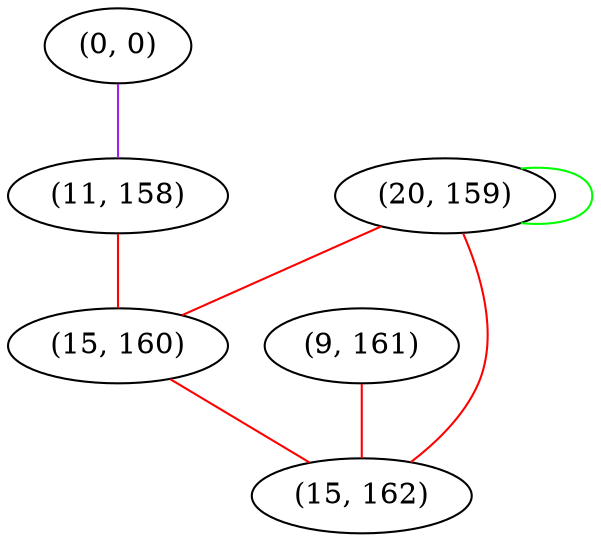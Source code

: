 graph "" {
"(0, 0)";
"(9, 161)";
"(11, 158)";
"(20, 159)";
"(15, 160)";
"(15, 162)";
"(0, 0)" -- "(11, 158)"  [color=purple, key=0, weight=4];
"(9, 161)" -- "(15, 162)"  [color=red, key=0, weight=1];
"(11, 158)" -- "(15, 160)"  [color=red, key=0, weight=1];
"(20, 159)" -- "(20, 159)"  [color=green, key=0, weight=2];
"(20, 159)" -- "(15, 160)"  [color=red, key=0, weight=1];
"(20, 159)" -- "(15, 162)"  [color=red, key=0, weight=1];
"(15, 160)" -- "(15, 162)"  [color=red, key=0, weight=1];
}
